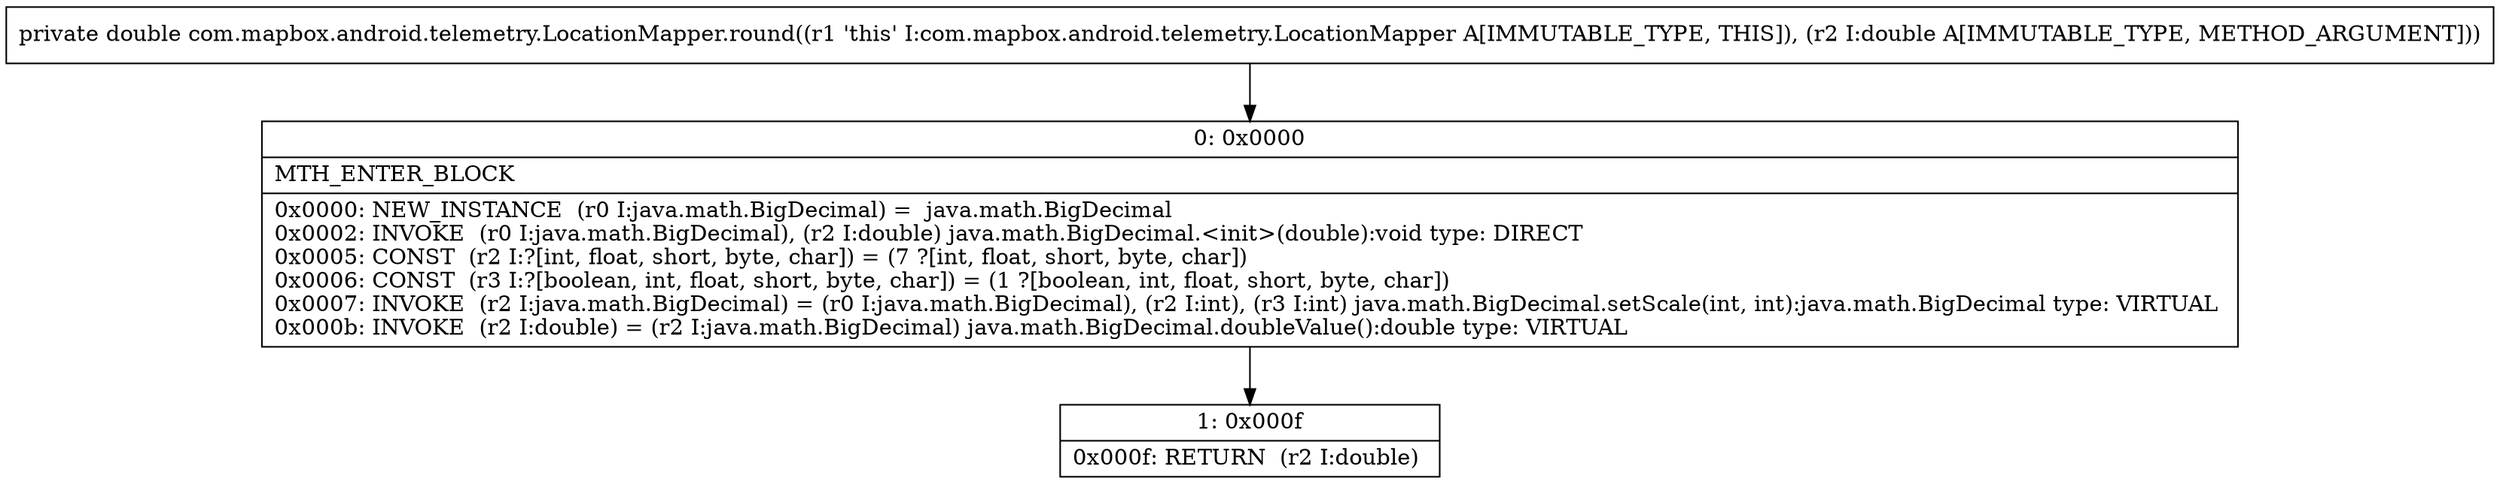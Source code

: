 digraph "CFG forcom.mapbox.android.telemetry.LocationMapper.round(D)D" {
Node_0 [shape=record,label="{0\:\ 0x0000|MTH_ENTER_BLOCK\l|0x0000: NEW_INSTANCE  (r0 I:java.math.BigDecimal) =  java.math.BigDecimal \l0x0002: INVOKE  (r0 I:java.math.BigDecimal), (r2 I:double) java.math.BigDecimal.\<init\>(double):void type: DIRECT \l0x0005: CONST  (r2 I:?[int, float, short, byte, char]) = (7 ?[int, float, short, byte, char]) \l0x0006: CONST  (r3 I:?[boolean, int, float, short, byte, char]) = (1 ?[boolean, int, float, short, byte, char]) \l0x0007: INVOKE  (r2 I:java.math.BigDecimal) = (r0 I:java.math.BigDecimal), (r2 I:int), (r3 I:int) java.math.BigDecimal.setScale(int, int):java.math.BigDecimal type: VIRTUAL \l0x000b: INVOKE  (r2 I:double) = (r2 I:java.math.BigDecimal) java.math.BigDecimal.doubleValue():double type: VIRTUAL \l}"];
Node_1 [shape=record,label="{1\:\ 0x000f|0x000f: RETURN  (r2 I:double) \l}"];
MethodNode[shape=record,label="{private double com.mapbox.android.telemetry.LocationMapper.round((r1 'this' I:com.mapbox.android.telemetry.LocationMapper A[IMMUTABLE_TYPE, THIS]), (r2 I:double A[IMMUTABLE_TYPE, METHOD_ARGUMENT])) }"];
MethodNode -> Node_0;
Node_0 -> Node_1;
}

